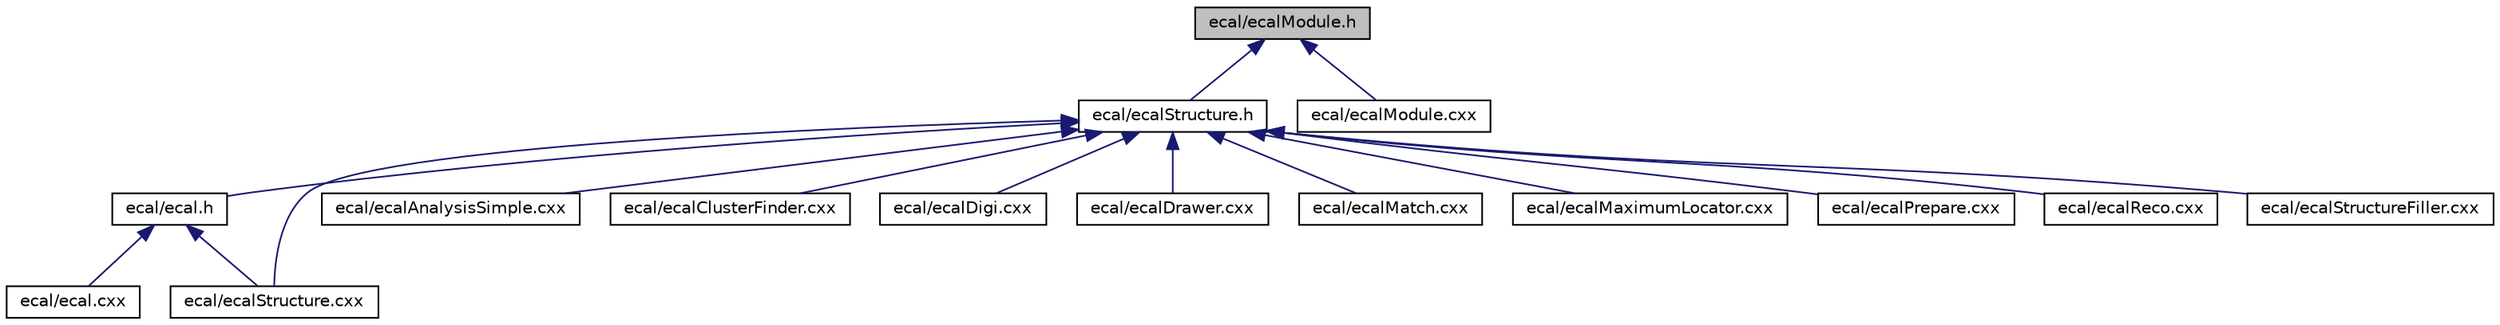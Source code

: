digraph "ecal/ecalModule.h"
{
 // LATEX_PDF_SIZE
  edge [fontname="Helvetica",fontsize="10",labelfontname="Helvetica",labelfontsize="10"];
  node [fontname="Helvetica",fontsize="10",shape=record];
  Node1 [label="ecal/ecalModule.h",height=0.2,width=0.4,color="black", fillcolor="grey75", style="filled", fontcolor="black",tooltip=" "];
  Node1 -> Node2 [dir="back",color="midnightblue",fontsize="10",style="solid",fontname="Helvetica"];
  Node2 [label="ecal/ecalStructure.h",height=0.2,width=0.4,color="black", fillcolor="white", style="filled",URL="$ecalStructure_8h.html",tooltip=" "];
  Node2 -> Node3 [dir="back",color="midnightblue",fontsize="10",style="solid",fontname="Helvetica"];
  Node3 [label="ecal/ecal.h",height=0.2,width=0.4,color="black", fillcolor="white", style="filled",URL="$ecal_8h.html",tooltip=" "];
  Node3 -> Node4 [dir="back",color="midnightblue",fontsize="10",style="solid",fontname="Helvetica"];
  Node4 [label="ecal/ecal.cxx",height=0.2,width=0.4,color="black", fillcolor="white", style="filled",URL="$ecal_8cxx.html",tooltip=" "];
  Node3 -> Node5 [dir="back",color="midnightblue",fontsize="10",style="solid",fontname="Helvetica"];
  Node5 [label="ecal/ecalStructure.cxx",height=0.2,width=0.4,color="black", fillcolor="white", style="filled",URL="$ecalStructure_8cxx.html",tooltip=" "];
  Node2 -> Node6 [dir="back",color="midnightblue",fontsize="10",style="solid",fontname="Helvetica"];
  Node6 [label="ecal/ecalAnalysisSimple.cxx",height=0.2,width=0.4,color="black", fillcolor="white", style="filled",URL="$ecalAnalysisSimple_8cxx.html",tooltip=" "];
  Node2 -> Node7 [dir="back",color="midnightblue",fontsize="10",style="solid",fontname="Helvetica"];
  Node7 [label="ecal/ecalClusterFinder.cxx",height=0.2,width=0.4,color="black", fillcolor="white", style="filled",URL="$ecalClusterFinder_8cxx.html",tooltip=" "];
  Node2 -> Node8 [dir="back",color="midnightblue",fontsize="10",style="solid",fontname="Helvetica"];
  Node8 [label="ecal/ecalDigi.cxx",height=0.2,width=0.4,color="black", fillcolor="white", style="filled",URL="$ecalDigi_8cxx.html",tooltip=" "];
  Node2 -> Node9 [dir="back",color="midnightblue",fontsize="10",style="solid",fontname="Helvetica"];
  Node9 [label="ecal/ecalDrawer.cxx",height=0.2,width=0.4,color="black", fillcolor="white", style="filled",URL="$ecalDrawer_8cxx.html",tooltip=" "];
  Node2 -> Node10 [dir="back",color="midnightblue",fontsize="10",style="solid",fontname="Helvetica"];
  Node10 [label="ecal/ecalMatch.cxx",height=0.2,width=0.4,color="black", fillcolor="white", style="filled",URL="$ecalMatch_8cxx.html",tooltip=" "];
  Node2 -> Node11 [dir="back",color="midnightblue",fontsize="10",style="solid",fontname="Helvetica"];
  Node11 [label="ecal/ecalMaximumLocator.cxx",height=0.2,width=0.4,color="black", fillcolor="white", style="filled",URL="$ecalMaximumLocator_8cxx.html",tooltip=" "];
  Node2 -> Node12 [dir="back",color="midnightblue",fontsize="10",style="solid",fontname="Helvetica"];
  Node12 [label="ecal/ecalPrepare.cxx",height=0.2,width=0.4,color="black", fillcolor="white", style="filled",URL="$ecalPrepare_8cxx.html",tooltip=" "];
  Node2 -> Node13 [dir="back",color="midnightblue",fontsize="10",style="solid",fontname="Helvetica"];
  Node13 [label="ecal/ecalReco.cxx",height=0.2,width=0.4,color="black", fillcolor="white", style="filled",URL="$ecalReco_8cxx.html",tooltip=" "];
  Node2 -> Node5 [dir="back",color="midnightblue",fontsize="10",style="solid",fontname="Helvetica"];
  Node2 -> Node14 [dir="back",color="midnightblue",fontsize="10",style="solid",fontname="Helvetica"];
  Node14 [label="ecal/ecalStructureFiller.cxx",height=0.2,width=0.4,color="black", fillcolor="white", style="filled",URL="$ecalStructureFiller_8cxx.html",tooltip=" "];
  Node1 -> Node15 [dir="back",color="midnightblue",fontsize="10",style="solid",fontname="Helvetica"];
  Node15 [label="ecal/ecalModule.cxx",height=0.2,width=0.4,color="black", fillcolor="white", style="filled",URL="$ecalModule_8cxx.html",tooltip=" "];
}
